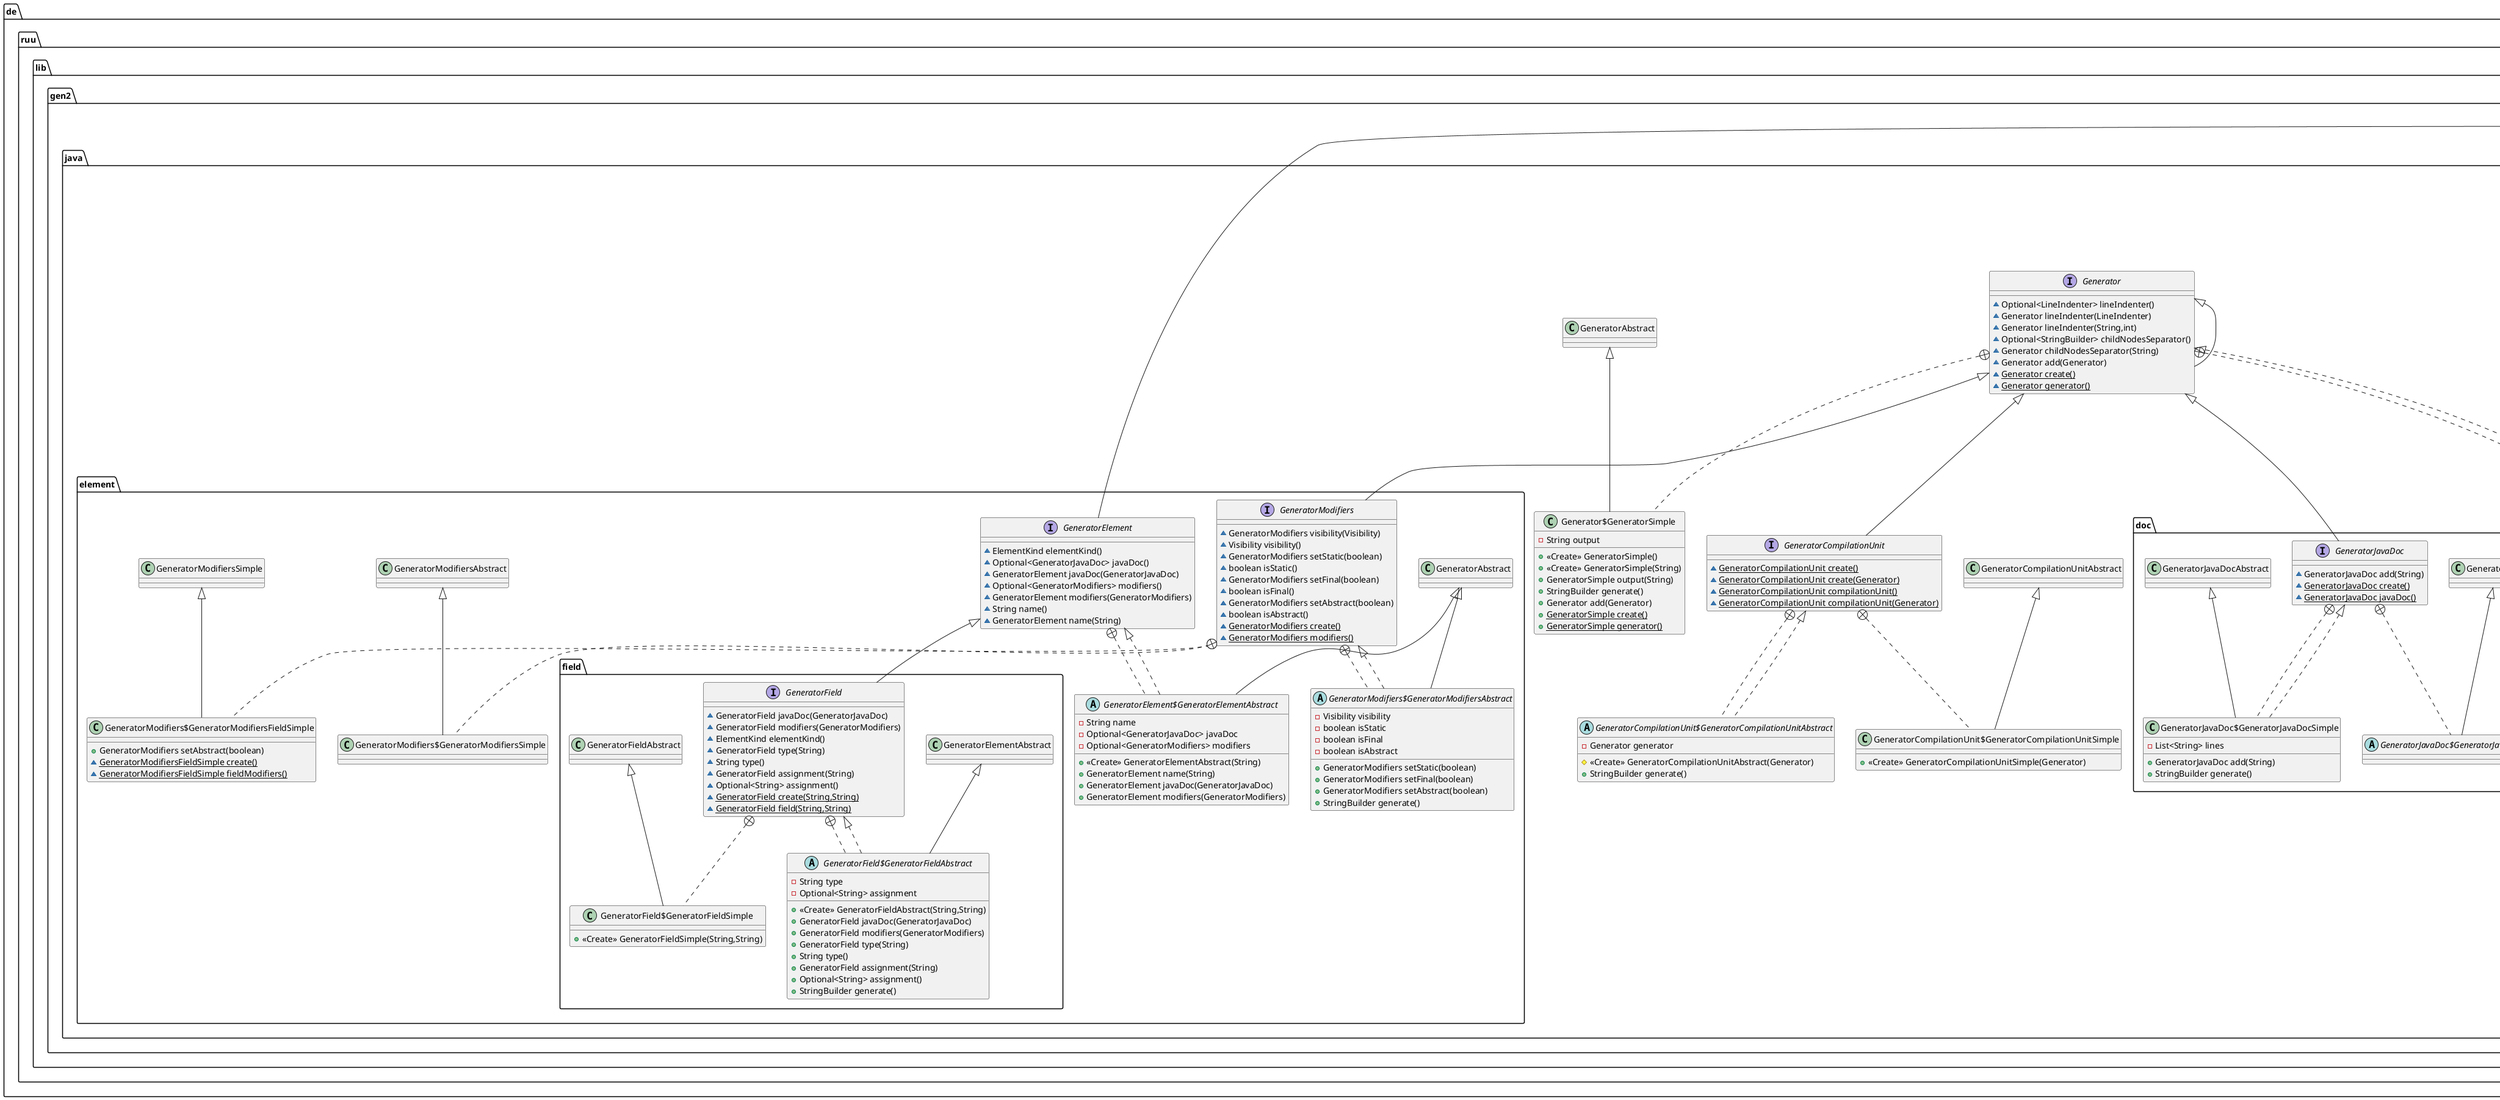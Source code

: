 @startuml
interface de.ruu.lib.gen2.java.element.GeneratorModifiers {
~ GeneratorModifiers visibility(Visibility)
~ Visibility visibility()
~ GeneratorModifiers setStatic(boolean)
~ boolean isStatic()
~ GeneratorModifiers setFinal(boolean)
~ boolean isFinal()
~ GeneratorModifiers setAbstract(boolean)
~ boolean isAbstract()
~ {static} GeneratorModifiers create()
~ {static} GeneratorModifiers modifiers()
}
abstract class de.ruu.lib.gen2.java.element.GeneratorModifiers$GeneratorModifiersAbstract {
- Visibility visibility
- boolean isStatic
- boolean isFinal
- boolean isAbstract
+ GeneratorModifiers setStatic(boolean)
+ GeneratorModifiers setFinal(boolean)
+ GeneratorModifiers setAbstract(boolean)
+ StringBuilder generate()
}
class de.ruu.lib.gen2.java.element.GeneratorModifiers$GeneratorModifiersSimple {
}
class de.ruu.lib.gen2.java.element.GeneratorModifiers$GeneratorModifiersFieldSimple {
+ GeneratorModifiers setAbstract(boolean)
~ {static} GeneratorModifiersFieldSimple create()
~ {static} GeneratorModifiersFieldSimple fieldModifiers()
}
interface de.ruu.lib.gen2.java.JavaTypeDeclared {
~ JavaTypeDeclared setDeclaredType(Class<?>)
~ Class<?> getDeclaredType()
~ Optional<List<JavaTypeDeclared>> getTypeParameters()
~ JavaTypeDeclared setTypeParameters(List<JavaTypeDeclared>)
~ void addTypeParameter(JavaTypeDeclared)
}
interface de.ruu.lib.gen2.java.element.GeneratorElement {
~ ElementKind elementKind()
~ Optional<GeneratorJavaDoc> javaDoc()
~ GeneratorElement javaDoc(GeneratorJavaDoc)
~ Optional<GeneratorModifiers> modifiers()
~ GeneratorElement modifiers(GeneratorModifiers)
~ String name()
~ GeneratorElement name(String)
}
abstract class de.ruu.lib.gen2.java.element.GeneratorElement$GeneratorElementAbstract {
- String name
- Optional<GeneratorJavaDoc> javaDoc
- Optional<GeneratorModifiers> modifiers
+ <<Create>> GeneratorElementAbstract(String)
+ GeneratorElement name(String)
+ GeneratorElement javaDoc(GeneratorJavaDoc)
+ GeneratorElement modifiers(GeneratorModifiers)
}
interface de.ruu.lib.gen2.java.JavaType {
~ boolean isArrayType()
~ JavaType setArrayType(boolean)
}
class de.ruu.lib.gen2.java.naming.ImportManager {
- String targetCompilationUnitPackageName
- String targetCompilationUnitSimpleName
- Map<TypeElement,String> typeElementToTargetQualifiedTypeName
- Set<String> forceSimpleNamesForPackages
- Map<String,String> typeImports
- Set<String> fullyQualifiedStaticNames
+ <<Create>> ImportManager(String,String,Map<TypeElement,String>)
+ <<Create>> ImportManager(String,String)
+ void addPackageToForceSimpleNamesForPackages(String)
+ StringBuffer generateImportStatements()
+ String useType(String)
+ String useType(Class<?>)
+ String useType(TypeMirror)
+ String useType(TypeElement)
+ String useTypeOf(Element)
+ void addStaticImport(String)
+ List<GeneratorImportStatement> importStatementGenerators()
+ String asString(JavaType)
+ String asString(JavaTypeDeclared)
- List<String> fullyQualifiedNames()
}
interface de.ruu.lib.gen2.java.naming.GeneratorImportStatement {
~ {static} GeneratorImportStatement create(String)
~ {static} GeneratorImportStatement importStatement(String)
}
class de.ruu.lib.gen2.java.naming.GeneratorImportStatement$GeneratorImportStatementSimple {
- String fullyQualifiedName
+ StringBuilder generate()
}
interface de.ruu.lib.gen2.java.CompilationUnitContext {
~ {static} String FILE_EXTENSION
~ StringBuilder getFileExtension()
~ ImportManager importManager()
~ StringBuilder packageName()
~ StringBuilder simpleFileName()
~ Set<Generator> generators()
~ Set<Generator> add(Generator)
~ {static} CompilationUnitContext create()
~ {static} CompilationUnitContext create(String,String)
~ {static} CompilationUnitContext context()
~ {static} CompilationUnitContext context(String,String)
}
class de.ruu.lib.gen2.java.CompilationUnitContext$CompilationUnitContextSimple {
- ImportManager importManager
- Set<Generator> generators
~ <<Create>> CompilationUnitContextSimple(String,String)
+ Set<Generator> generators()
+ Set<Generator> add(Generator)
}
class de.ruu.lib.gen2.java.CompilationUnitContext$PackageNameProducer {
- {static} String PACKAGE_NAME
+ {static} String packageName
}
class de.ruu.lib.gen2.java.CompilationUnitContext$SimpleFileNameProducer {
- {static} String SIMPLE_FILE_NAME
+ {static} String simpleFileName
}
interface de.ruu.lib.gen2.java.doc.GeneratorJavaDoc {
~ GeneratorJavaDoc add(String)
~ {static} GeneratorJavaDoc create()
~ {static} GeneratorJavaDoc javaDoc()
}
abstract class de.ruu.lib.gen2.java.doc.GeneratorJavaDoc$GeneratorJavaDocAbstract {
}
class de.ruu.lib.gen2.java.doc.GeneratorJavaDoc$GeneratorJavaDocSimple {
- List<String> lines
+ GeneratorJavaDoc add(String)
+ StringBuilder generate()
}
interface de.ruu.lib.gen2.java.element.field.GeneratorField {
~ GeneratorField javaDoc(GeneratorJavaDoc)
~ GeneratorField modifiers(GeneratorModifiers)
~ ElementKind elementKind()
~ GeneratorField type(String)
~ String type()
~ GeneratorField assignment(String)
~ Optional<String> assignment()
~ {static} GeneratorField create(String,String)
~ {static} GeneratorField field(String,String)
}
abstract class de.ruu.lib.gen2.java.element.field.GeneratorField$GeneratorFieldAbstract {
- String type
- Optional<String> assignment
+ <<Create>> GeneratorFieldAbstract(String,String)
+ GeneratorField javaDoc(GeneratorJavaDoc)
+ GeneratorField modifiers(GeneratorModifiers)
+ GeneratorField type(String)
+ String type()
+ GeneratorField assignment(String)
+ Optional<String> assignment()
+ StringBuilder generate()
}
class de.ruu.lib.gen2.java.element.field.GeneratorField$GeneratorFieldSimple {
+ <<Create>> GeneratorFieldSimple(String,String)
}
interface de.ruu.lib.gen2.java.GeneratorCompilationUnit {
~ {static} GeneratorCompilationUnit create()
~ {static} GeneratorCompilationUnit create(Generator)
~ {static} GeneratorCompilationUnit compilationUnit()
~ {static} GeneratorCompilationUnit compilationUnit(Generator)
}
abstract class de.ruu.lib.gen2.java.GeneratorCompilationUnit$GeneratorCompilationUnitAbstract {
- Generator generator
# <<Create>> GeneratorCompilationUnitAbstract(Generator)
+ StringBuilder generate()
}
class de.ruu.lib.gen2.java.GeneratorCompilationUnit$GeneratorCompilationUnitSimple {
+ <<Create>> GeneratorCompilationUnitSimple(Generator)
}
enum de.ruu.lib.gen2.java.TypeKindPrimitive {
+  BOOLEAN
+  BYTE
+  CHAR
+  DOUBLE
+  FLOAT
+  INT
+  LONG
+  SHORT
+  VOID
- TypeKind typeKind
- <<Create>> TypeKindPrimitive(TypeKind)
+ String asString()
+ TypeKind getTypeKind()
}
interface de.ruu.lib.gen2.java.Generator {
~ Optional<LineIndenter> lineIndenter()
~ Generator lineIndenter(LineIndenter)
~ Generator lineIndenter(String,int)
~ Optional<StringBuilder> childNodesSeparator()
~ Generator childNodesSeparator(String)
~ Generator add(Generator)
~ {static} Generator create()
~ {static} Generator generator()
}
abstract class de.ruu.lib.gen2.java.Generator$GeneratorAbstract {
- CompilationUnitContext context
- Optional<LineIndenter> lineIndenter
# List<Generator> children
- Optional<StringBuilder> childNodesSeparator
- void postConstruct()
+ StringBuilder generate()
+ Optional<StringBuilder> childNodesSeparator()
+ Generator childNodesSeparator(String)
+ Generator lineIndenter(LineIndenter)
+ Generator lineIndenter(String,int)
}
class de.ruu.lib.gen2.java.Generator$GeneratorSimple {
- String output
+ <<Create>> GeneratorSimple()
+ <<Create>> GeneratorSimple(String)
+ GeneratorSimple output(String)
+ StringBuilder generate()
+ Generator add(Generator)
+ {static} GeneratorSimple create()
+ {static} GeneratorSimple generator()
}
enum de.ruu.lib.gen2.java.Visibility {
+  PUBLIC
+  PROTECTED
+  PRIVATE
+  DEFAULT
- Modifier modifier
- <<Create>> Visibility(Modifier)
+ String asString()
+ Modifier getModifier()
}
interface de.ruu.lib.gen2.java.JavaTypePrimitive {
~ TypeKindPrimitive getTypeKind()
~ JavaType setTypeKind(TypeKindPrimitive)
~ String asString()
}
enum de.ruu.lib.gen2.java.TypeKindDeclared {
+  ENUM
+  CLASS
+  ANNOTATION
+  INTERFACE
- ElementKind elementKind
- <<Create>> TypeKindDeclared(ElementKind)
+ String asString()
+ ElementKind getElementKind()
}


de.ruu.lib.gen2.java.Generator <|-- de.ruu.lib.gen2.java.element.GeneratorModifiers
de.ruu.lib.gen2.java.element.GeneratorModifiers +.. de.ruu.lib.gen2.java.element.GeneratorModifiers$GeneratorModifiersAbstract
de.ruu.lib.gen2.java.element.GeneratorModifiers <|.. de.ruu.lib.gen2.java.element.GeneratorModifiers$GeneratorModifiersAbstract
de.ruu.lib.gen2.java.element.GeneratorAbstract <|-- de.ruu.lib.gen2.java.element.GeneratorModifiers$GeneratorModifiersAbstract
de.ruu.lib.gen2.java.element.GeneratorModifiers +.. de.ruu.lib.gen2.java.element.GeneratorModifiers$GeneratorModifiersSimple
de.ruu.lib.gen2.java.element.GeneratorModifiersAbstract <|-- de.ruu.lib.gen2.java.element.GeneratorModifiers$GeneratorModifiersSimple
de.ruu.lib.gen2.java.element.GeneratorModifiers +.. de.ruu.lib.gen2.java.element.GeneratorModifiers$GeneratorModifiersFieldSimple
de.ruu.lib.gen2.java.element.GeneratorModifiersSimple <|-- de.ruu.lib.gen2.java.element.GeneratorModifiers$GeneratorModifiersFieldSimple
de.ruu.lib.gen2.java.JavaType <|-- de.ruu.lib.gen2.java.JavaTypeDeclared
de.ruu.lib.gen2.Generator <|-- de.ruu.lib.gen2.java.element.GeneratorElement
de.ruu.lib.gen2.java.element.GeneratorElement +.. de.ruu.lib.gen2.java.element.GeneratorElement$GeneratorElementAbstract
de.ruu.lib.gen2.java.element.GeneratorElement <|.. de.ruu.lib.gen2.java.element.GeneratorElement$GeneratorElementAbstract
de.ruu.lib.gen2.java.element.GeneratorAbstract <|-- de.ruu.lib.gen2.java.element.GeneratorElement$GeneratorElementAbstract
de.ruu.lib.gen2.Generator <|-- de.ruu.lib.gen2.java.naming.GeneratorImportStatement
de.ruu.lib.gen2.java.naming.GeneratorImportStatement +.. de.ruu.lib.gen2.java.naming.GeneratorImportStatement$GeneratorImportStatementSimple
de.ruu.lib.gen2.java.naming.GeneratorImportStatement <|.. de.ruu.lib.gen2.java.naming.GeneratorImportStatement$GeneratorImportStatementSimple
de.ruu.lib.gen2.java.CompilationUnitContext +.. de.ruu.lib.gen2.java.CompilationUnitContext$CompilationUnitContextSimple
de.ruu.lib.gen2.java.CompilationUnitContext <|.. de.ruu.lib.gen2.java.CompilationUnitContext$CompilationUnitContextSimple
de.ruu.lib.gen2.java.CompilationUnitContext +.. de.ruu.lib.gen2.java.CompilationUnitContext$PackageNameProducer
de.ruu.lib.gen2.java.CompilationUnitContext +.. de.ruu.lib.gen2.java.CompilationUnitContext$SimpleFileNameProducer
de.ruu.lib.gen2.java.Generator <|-- de.ruu.lib.gen2.java.doc.GeneratorJavaDoc
de.ruu.lib.gen2.java.doc.GeneratorJavaDoc +.. de.ruu.lib.gen2.java.doc.GeneratorJavaDoc$GeneratorJavaDocAbstract
de.ruu.lib.gen2.java.doc.GeneratorAbstract <|-- de.ruu.lib.gen2.java.doc.GeneratorJavaDoc$GeneratorJavaDocAbstract
de.ruu.lib.gen2.java.doc.GeneratorJavaDoc +.. de.ruu.lib.gen2.java.doc.GeneratorJavaDoc$GeneratorJavaDocSimple
de.ruu.lib.gen2.java.doc.GeneratorJavaDoc <|.. de.ruu.lib.gen2.java.doc.GeneratorJavaDoc$GeneratorJavaDocSimple
de.ruu.lib.gen2.java.doc.GeneratorJavaDocAbstract <|-- de.ruu.lib.gen2.java.doc.GeneratorJavaDoc$GeneratorJavaDocSimple
de.ruu.lib.gen2.java.element.GeneratorElement <|-- de.ruu.lib.gen2.java.element.field.GeneratorField
de.ruu.lib.gen2.java.element.field.GeneratorField +.. de.ruu.lib.gen2.java.element.field.GeneratorField$GeneratorFieldAbstract
de.ruu.lib.gen2.java.element.field.GeneratorField <|.. de.ruu.lib.gen2.java.element.field.GeneratorField$GeneratorFieldAbstract
de.ruu.lib.gen2.java.element.field.GeneratorElementAbstract <|-- de.ruu.lib.gen2.java.element.field.GeneratorField$GeneratorFieldAbstract
de.ruu.lib.gen2.java.element.field.GeneratorField +.. de.ruu.lib.gen2.java.element.field.GeneratorField$GeneratorFieldSimple
de.ruu.lib.gen2.java.element.field.GeneratorFieldAbstract <|-- de.ruu.lib.gen2.java.element.field.GeneratorField$GeneratorFieldSimple
de.ruu.lib.gen2.java.Generator <|-- de.ruu.lib.gen2.java.GeneratorCompilationUnit
de.ruu.lib.gen2.java.GeneratorCompilationUnit +.. de.ruu.lib.gen2.java.GeneratorCompilationUnit$GeneratorCompilationUnitAbstract
de.ruu.lib.gen2.java.GeneratorCompilationUnit <|.. de.ruu.lib.gen2.java.GeneratorCompilationUnit$GeneratorCompilationUnitAbstract
de.ruu.lib.gen2.java.GeneratorCompilationUnit +.. de.ruu.lib.gen2.java.GeneratorCompilationUnit$GeneratorCompilationUnitSimple
de.ruu.lib.gen2.java.GeneratorCompilationUnitAbstract <|-- de.ruu.lib.gen2.java.GeneratorCompilationUnit$GeneratorCompilationUnitSimple
de.ruu.lib.gen2.java.Generator <|-- de.ruu.lib.gen2.java.Generator
de.ruu.lib.gen2.java.Generator +.. de.ruu.lib.gen2.java.Generator$GeneratorAbstract
de.ruu.lib.gen2.java.Generator <|.. de.ruu.lib.gen2.java.Generator$GeneratorAbstract
de.ruu.lib.gen2.java.Generator +.. de.ruu.lib.gen2.java.Generator$GeneratorSimple
de.ruu.lib.gen2.java.GeneratorAbstract <|-- de.ruu.lib.gen2.java.Generator$GeneratorSimple
de.ruu.lib.gen2.java.JavaType <|-- de.ruu.lib.gen2.java.JavaTypePrimitive
@enduml